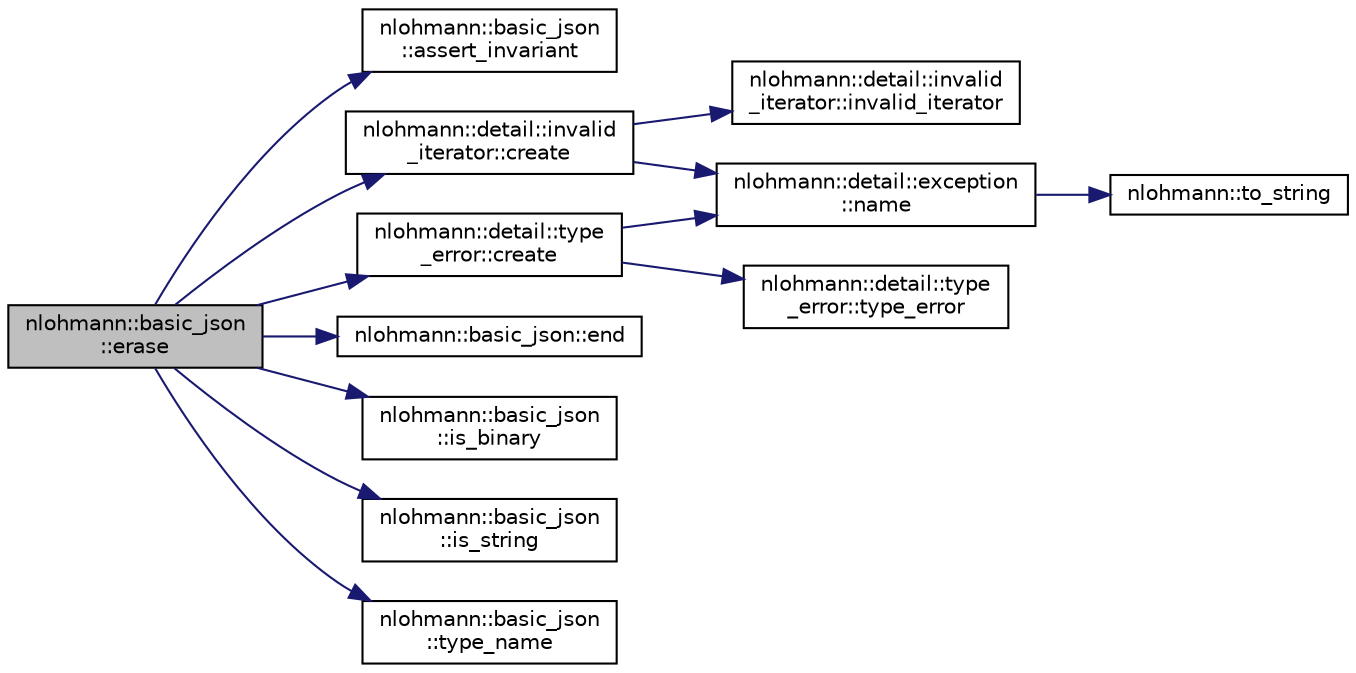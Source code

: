 digraph "nlohmann::basic_json::erase"
{
 // LATEX_PDF_SIZE
  edge [fontname="Helvetica",fontsize="10",labelfontname="Helvetica",labelfontsize="10"];
  node [fontname="Helvetica",fontsize="10",shape=record];
  rankdir="LR";
  Node1 [label="nlohmann::basic_json\l::erase",height=0.2,width=0.4,color="black", fillcolor="grey75", style="filled", fontcolor="black",tooltip="remove element given an iterator"];
  Node1 -> Node2 [color="midnightblue",fontsize="10",style="solid",fontname="Helvetica"];
  Node2 [label="nlohmann::basic_json\l::assert_invariant",height=0.2,width=0.4,color="black", fillcolor="white", style="filled",URL="$classnlohmann_1_1basic__json.html#aa7e7b1bdb6e9dbcfa5e284e8a2fb6464",tooltip="checks the class invariants"];
  Node1 -> Node3 [color="midnightblue",fontsize="10",style="solid",fontname="Helvetica"];
  Node3 [label="nlohmann::detail::invalid\l_iterator::create",height=0.2,width=0.4,color="black", fillcolor="white", style="filled",URL="$classnlohmann_1_1detail_1_1invalid__iterator.html#a4e849260a3caa1b288c7e619130c6c09",tooltip=" "];
  Node3 -> Node4 [color="midnightblue",fontsize="10",style="solid",fontname="Helvetica"];
  Node4 [label="nlohmann::detail::invalid\l_iterator::invalid_iterator",height=0.2,width=0.4,color="black", fillcolor="white", style="filled",URL="$classnlohmann_1_1detail_1_1invalid__iterator.html#adf4a6697420f3bddb4addfc0b98f6ee2",tooltip=" "];
  Node3 -> Node5 [color="midnightblue",fontsize="10",style="solid",fontname="Helvetica"];
  Node5 [label="nlohmann::detail::exception\l::name",height=0.2,width=0.4,color="black", fillcolor="white", style="filled",URL="$classnlohmann_1_1detail_1_1exception.html#abf41a7e9178356314082284e6cfea278",tooltip=" "];
  Node5 -> Node6 [color="midnightblue",fontsize="10",style="solid",fontname="Helvetica"];
  Node6 [label="nlohmann::to_string",height=0.2,width=0.4,color="black", fillcolor="white", style="filled",URL="$namespacenlohmann.html#a6ce645a0b8717757e096a5b5773b7a16",tooltip="user-defined to_string function for JSON values"];
  Node1 -> Node7 [color="midnightblue",fontsize="10",style="solid",fontname="Helvetica"];
  Node7 [label="nlohmann::detail::type\l_error::create",height=0.2,width=0.4,color="black", fillcolor="white", style="filled",URL="$classnlohmann_1_1detail_1_1type__error.html#aecc083aea4b698c33d042670ba50c10f",tooltip=" "];
  Node7 -> Node5 [color="midnightblue",fontsize="10",style="solid",fontname="Helvetica"];
  Node7 -> Node8 [color="midnightblue",fontsize="10",style="solid",fontname="Helvetica"];
  Node8 [label="nlohmann::detail::type\l_error::type_error",height=0.2,width=0.4,color="black", fillcolor="white", style="filled",URL="$classnlohmann_1_1detail_1_1type__error.html#aa01edaa0bf18b853368f0b900e485cd7",tooltip=" "];
  Node1 -> Node9 [color="midnightblue",fontsize="10",style="solid",fontname="Helvetica"];
  Node9 [label="nlohmann::basic_json::end",height=0.2,width=0.4,color="black", fillcolor="white", style="filled",URL="$classnlohmann_1_1basic__json.html#a931267ec3f09eb67e4382f321b2c52bc",tooltip="returns an iterator to one past the last element"];
  Node1 -> Node10 [color="midnightblue",fontsize="10",style="solid",fontname="Helvetica"];
  Node10 [label="nlohmann::basic_json\l::is_binary",height=0.2,width=0.4,color="black", fillcolor="white", style="filled",URL="$classnlohmann_1_1basic__json.html#a9576224f7b3ff812a308e7c1e784ea80",tooltip="return whether value is a binary array"];
  Node1 -> Node11 [color="midnightblue",fontsize="10",style="solid",fontname="Helvetica"];
  Node11 [label="nlohmann::basic_json\l::is_string",height=0.2,width=0.4,color="black", fillcolor="white", style="filled",URL="$classnlohmann_1_1basic__json.html#ab303d17366c26fca12242c7f8def1bb7",tooltip="return whether value is a string"];
  Node1 -> Node12 [color="midnightblue",fontsize="10",style="solid",fontname="Helvetica"];
  Node12 [label="nlohmann::basic_json\l::type_name",height=0.2,width=0.4,color="black", fillcolor="white", style="filled",URL="$classnlohmann_1_1basic__json.html#ab8811fc4eab6091b32b34b3ac3e90474",tooltip="return the type as string"];
}
